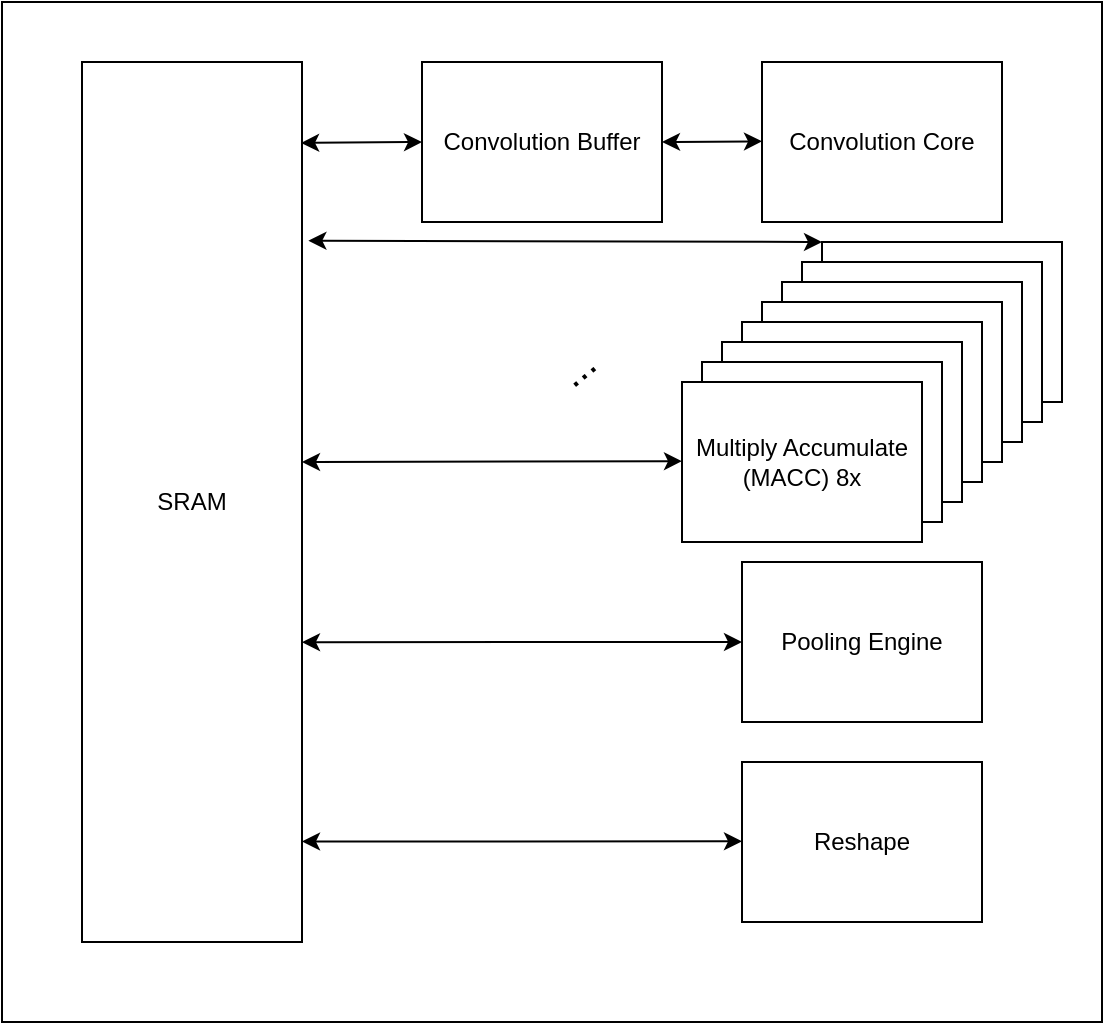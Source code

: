 <mxfile version="21.6.2" type="device">
  <diagram name="Page-1" id="xmPHkXv47owDYepq-py3">
    <mxGraphModel dx="907" dy="731" grid="1" gridSize="10" guides="1" tooltips="1" connect="1" arrows="1" fold="1" page="1" pageScale="1" pageWidth="850" pageHeight="1100" math="0" shadow="0">
      <root>
        <mxCell id="0" />
        <mxCell id="1" parent="0" />
        <mxCell id="jrgLdrZGhoOM8m6FofYs-1" value="" style="rounded=0;whiteSpace=wrap;html=1;" vertex="1" parent="1">
          <mxGeometry x="150" y="80" width="550" height="510" as="geometry" />
        </mxCell>
        <mxCell id="jrgLdrZGhoOM8m6FofYs-3" value="SRAM" style="rounded=0;whiteSpace=wrap;html=1;" vertex="1" parent="1">
          <mxGeometry x="190" y="110" width="110" height="440" as="geometry" />
        </mxCell>
        <mxCell id="jrgLdrZGhoOM8m6FofYs-4" value="Convolution Buffer" style="rounded=0;whiteSpace=wrap;html=1;" vertex="1" parent="1">
          <mxGeometry x="360" y="110" width="120" height="80" as="geometry" />
        </mxCell>
        <mxCell id="jrgLdrZGhoOM8m6FofYs-5" value="Convolution Core" style="rounded=0;whiteSpace=wrap;html=1;" vertex="1" parent="1">
          <mxGeometry x="530" y="110" width="120" height="80" as="geometry" />
        </mxCell>
        <mxCell id="jrgLdrZGhoOM8m6FofYs-7" value="Pooling Engine" style="rounded=0;whiteSpace=wrap;html=1;" vertex="1" parent="1">
          <mxGeometry x="520" y="360" width="120" height="80" as="geometry" />
        </mxCell>
        <mxCell id="jrgLdrZGhoOM8m6FofYs-8" value="Reshape" style="rounded=0;whiteSpace=wrap;html=1;" vertex="1" parent="1">
          <mxGeometry x="520" y="460" width="120" height="80" as="geometry" />
        </mxCell>
        <mxCell id="jrgLdrZGhoOM8m6FofYs-16" value="" style="rounded=0;whiteSpace=wrap;html=1;" vertex="1" parent="1">
          <mxGeometry x="560" y="200" width="120" height="80" as="geometry" />
        </mxCell>
        <mxCell id="jrgLdrZGhoOM8m6FofYs-12" value="" style="rounded=0;whiteSpace=wrap;html=1;" vertex="1" parent="1">
          <mxGeometry x="550" y="210" width="120" height="80" as="geometry" />
        </mxCell>
        <mxCell id="jrgLdrZGhoOM8m6FofYs-13" value="" style="rounded=0;whiteSpace=wrap;html=1;" vertex="1" parent="1">
          <mxGeometry x="540" y="220" width="120" height="80" as="geometry" />
        </mxCell>
        <mxCell id="jrgLdrZGhoOM8m6FofYs-14" value="" style="rounded=0;whiteSpace=wrap;html=1;" vertex="1" parent="1">
          <mxGeometry x="530" y="230" width="120" height="80" as="geometry" />
        </mxCell>
        <mxCell id="jrgLdrZGhoOM8m6FofYs-15" value="" style="rounded=0;whiteSpace=wrap;html=1;" vertex="1" parent="1">
          <mxGeometry x="520" y="240" width="120" height="80" as="geometry" />
        </mxCell>
        <mxCell id="jrgLdrZGhoOM8m6FofYs-17" value="" style="rounded=0;whiteSpace=wrap;html=1;" vertex="1" parent="1">
          <mxGeometry x="510" y="250" width="120" height="80" as="geometry" />
        </mxCell>
        <mxCell id="jrgLdrZGhoOM8m6FofYs-18" value="" style="rounded=0;whiteSpace=wrap;html=1;" vertex="1" parent="1">
          <mxGeometry x="500" y="260" width="120" height="80" as="geometry" />
        </mxCell>
        <mxCell id="jrgLdrZGhoOM8m6FofYs-19" value="&lt;div&gt;Multiply Accumulate&lt;/div&gt;&lt;div&gt;(MACC) 8x&lt;br&gt;&lt;/div&gt;" style="rounded=0;whiteSpace=wrap;html=1;" vertex="1" parent="1">
          <mxGeometry x="490" y="270" width="120" height="80" as="geometry" />
        </mxCell>
        <mxCell id="jrgLdrZGhoOM8m6FofYs-20" value="" style="endArrow=classic;startArrow=classic;html=1;rounded=0;exitX=0.996;exitY=0.092;exitDx=0;exitDy=0;exitPerimeter=0;entryX=0;entryY=0.5;entryDx=0;entryDy=0;" edge="1" parent="1" source="jrgLdrZGhoOM8m6FofYs-3" target="jrgLdrZGhoOM8m6FofYs-4">
          <mxGeometry width="50" height="50" relative="1" as="geometry">
            <mxPoint x="420" y="300" as="sourcePoint" />
            <mxPoint x="470" y="250" as="targetPoint" />
          </mxGeometry>
        </mxCell>
        <mxCell id="jrgLdrZGhoOM8m6FofYs-21" value="" style="endArrow=classic;startArrow=classic;html=1;rounded=0;entryX=0;entryY=0.5;entryDx=0;entryDy=0;" edge="1" parent="1">
          <mxGeometry width="50" height="50" relative="1" as="geometry">
            <mxPoint x="480" y="150" as="sourcePoint" />
            <mxPoint x="530" y="149.66" as="targetPoint" />
          </mxGeometry>
        </mxCell>
        <mxCell id="jrgLdrZGhoOM8m6FofYs-22" value="" style="endArrow=classic;startArrow=classic;html=1;rounded=0;entryX=0;entryY=0.5;entryDx=0;entryDy=0;" edge="1" parent="1">
          <mxGeometry width="50" height="50" relative="1" as="geometry">
            <mxPoint x="300" y="310" as="sourcePoint" />
            <mxPoint x="490" y="309.58" as="targetPoint" />
          </mxGeometry>
        </mxCell>
        <mxCell id="jrgLdrZGhoOM8m6FofYs-23" value="" style="endArrow=classic;startArrow=classic;html=1;rounded=0;entryX=0;entryY=0.5;entryDx=0;entryDy=0;exitX=1.029;exitY=0.203;exitDx=0;exitDy=0;exitPerimeter=0;" edge="1" parent="1" source="jrgLdrZGhoOM8m6FofYs-3">
          <mxGeometry width="50" height="50" relative="1" as="geometry">
            <mxPoint x="370" y="200.42" as="sourcePoint" />
            <mxPoint x="560" y="200" as="targetPoint" />
          </mxGeometry>
        </mxCell>
        <mxCell id="jrgLdrZGhoOM8m6FofYs-24" value="&lt;font style=&quot;font-size: 20px;&quot;&gt;...&lt;/font&gt;" style="text;html=1;strokeColor=none;fillColor=none;align=center;verticalAlign=middle;whiteSpace=wrap;rounded=0;rotation=-40;" vertex="1" parent="1">
          <mxGeometry x="397.16" y="239.67" width="80" height="45" as="geometry" />
        </mxCell>
        <mxCell id="jrgLdrZGhoOM8m6FofYs-25" value="" style="endArrow=classic;startArrow=classic;html=1;rounded=0;entryX=0;entryY=0.5;entryDx=0;entryDy=0;" edge="1" parent="1" target="jrgLdrZGhoOM8m6FofYs-7">
          <mxGeometry width="50" height="50" relative="1" as="geometry">
            <mxPoint x="300" y="400.08" as="sourcePoint" />
            <mxPoint x="490" y="399.66" as="targetPoint" />
          </mxGeometry>
        </mxCell>
        <mxCell id="jrgLdrZGhoOM8m6FofYs-26" value="" style="endArrow=classic;startArrow=classic;html=1;rounded=0;entryX=0;entryY=0.5;entryDx=0;entryDy=0;" edge="1" parent="1">
          <mxGeometry width="50" height="50" relative="1" as="geometry">
            <mxPoint x="300" y="499.74" as="sourcePoint" />
            <mxPoint x="520" y="499.66" as="targetPoint" />
          </mxGeometry>
        </mxCell>
      </root>
    </mxGraphModel>
  </diagram>
</mxfile>
